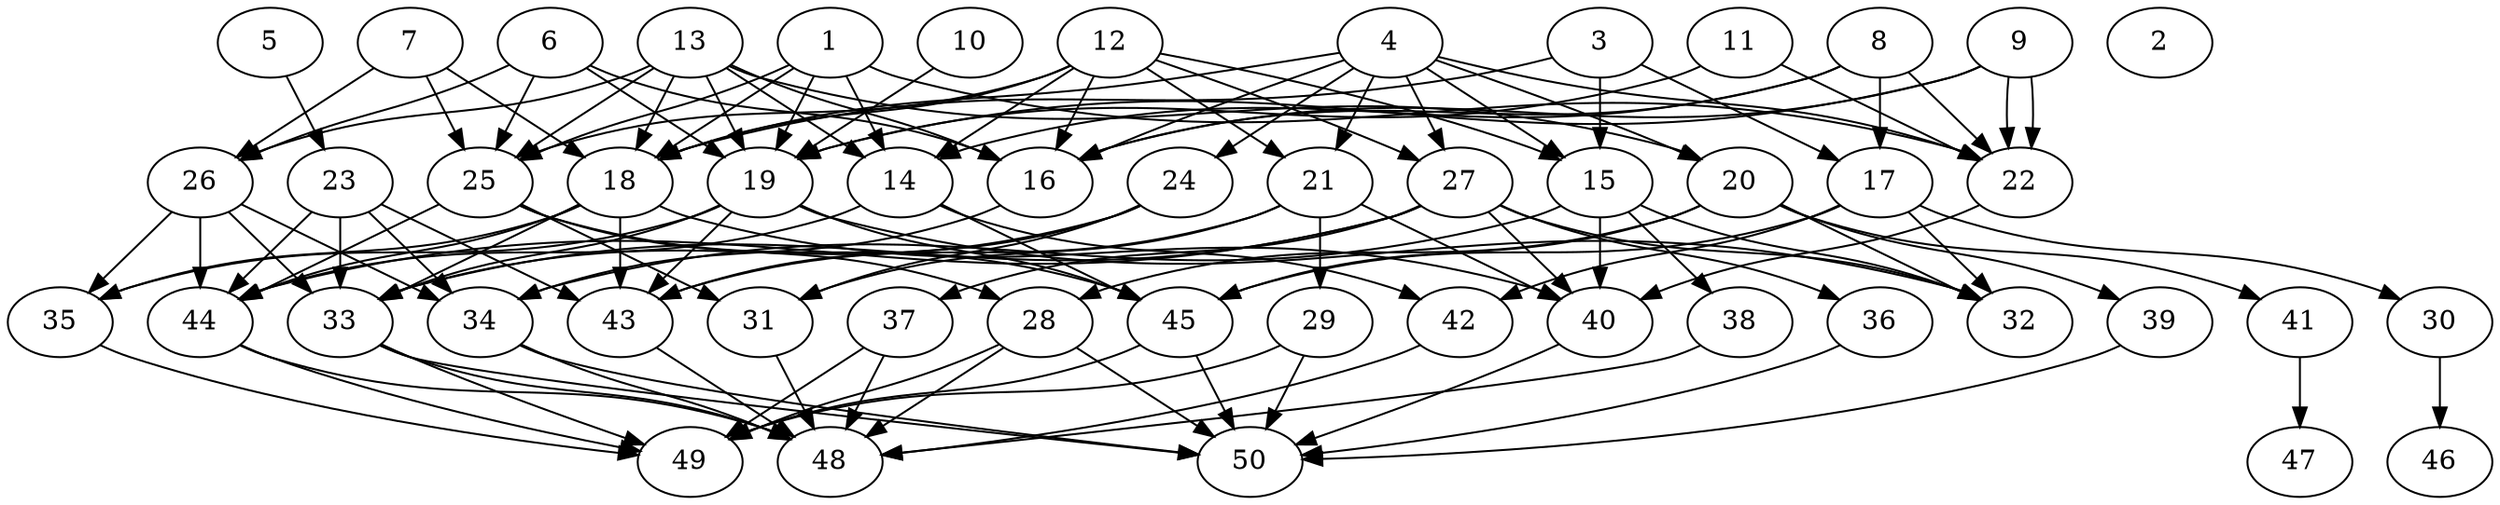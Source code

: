// DAG automatically generated by daggen at Thu Oct  3 14:07:57 2019
// ./daggen --dot -n 50 --ccr 0.5 --fat 0.7 --regular 0.5 --density 0.5 --mindata 5242880 --maxdata 52428800 
digraph G {
  1 [size="97083392", alpha="0.01", expect_size="48541696"] 
  1 -> 14 [size ="48541696"]
  1 -> 18 [size ="48541696"]
  1 -> 19 [size ="48541696"]
  1 -> 22 [size ="48541696"]
  1 -> 25 [size ="48541696"]
  2 [size="40214528", alpha="0.04", expect_size="20107264"] 
  3 [size="67121152", alpha="0.18", expect_size="33560576"] 
  3 -> 15 [size ="33560576"]
  3 -> 17 [size ="33560576"]
  3 -> 18 [size ="33560576"]
  4 [size="65622016", alpha="0.04", expect_size="32811008"] 
  4 -> 15 [size ="32811008"]
  4 -> 16 [size ="32811008"]
  4 -> 18 [size ="32811008"]
  4 -> 20 [size ="32811008"]
  4 -> 21 [size ="32811008"]
  4 -> 22 [size ="32811008"]
  4 -> 24 [size ="32811008"]
  4 -> 27 [size ="32811008"]
  5 [size="103034880", alpha="0.20", expect_size="51517440"] 
  5 -> 23 [size ="51517440"]
  6 [size="86384640", alpha="0.15", expect_size="43192320"] 
  6 -> 16 [size ="43192320"]
  6 -> 19 [size ="43192320"]
  6 -> 25 [size ="43192320"]
  6 -> 26 [size ="43192320"]
  7 [size="89092096", alpha="0.01", expect_size="44546048"] 
  7 -> 18 [size ="44546048"]
  7 -> 25 [size ="44546048"]
  7 -> 26 [size ="44546048"]
  8 [size="57948160", alpha="0.13", expect_size="28974080"] 
  8 -> 14 [size ="28974080"]
  8 -> 16 [size ="28974080"]
  8 -> 17 [size ="28974080"]
  8 -> 22 [size ="28974080"]
  9 [size="53757952", alpha="0.02", expect_size="26878976"] 
  9 -> 16 [size ="26878976"]
  9 -> 19 [size ="26878976"]
  9 -> 22 [size ="26878976"]
  9 -> 22 [size ="26878976"]
  10 [size="93089792", alpha="0.17", expect_size="46544896"] 
  10 -> 19 [size ="46544896"]
  11 [size="34160640", alpha="0.17", expect_size="17080320"] 
  11 -> 19 [size ="17080320"]
  11 -> 22 [size ="17080320"]
  12 [size="36890624", alpha="0.01", expect_size="18445312"] 
  12 -> 14 [size ="18445312"]
  12 -> 15 [size ="18445312"]
  12 -> 16 [size ="18445312"]
  12 -> 18 [size ="18445312"]
  12 -> 21 [size ="18445312"]
  12 -> 25 [size ="18445312"]
  12 -> 27 [size ="18445312"]
  13 [size="56231936", alpha="0.19", expect_size="28115968"] 
  13 -> 14 [size ="28115968"]
  13 -> 16 [size ="28115968"]
  13 -> 18 [size ="28115968"]
  13 -> 19 [size ="28115968"]
  13 -> 20 [size ="28115968"]
  13 -> 25 [size ="28115968"]
  13 -> 26 [size ="28115968"]
  14 [size="46899200", alpha="0.11", expect_size="23449600"] 
  14 -> 42 [size ="23449600"]
  14 -> 44 [size ="23449600"]
  14 -> 45 [size ="23449600"]
  15 [size="65040384", alpha="0.13", expect_size="32520192"] 
  15 -> 32 [size ="32520192"]
  15 -> 34 [size ="32520192"]
  15 -> 38 [size ="32520192"]
  15 -> 40 [size ="32520192"]
  16 [size="62726144", alpha="0.06", expect_size="31363072"] 
  16 -> 34 [size ="31363072"]
  17 [size="38121472", alpha="0.04", expect_size="19060736"] 
  17 -> 30 [size ="19060736"]
  17 -> 32 [size ="19060736"]
  17 -> 42 [size ="19060736"]
  17 -> 45 [size ="19060736"]
  18 [size="41125888", alpha="0.12", expect_size="20562944"] 
  18 -> 33 [size ="20562944"]
  18 -> 35 [size ="20562944"]
  18 -> 40 [size ="20562944"]
  18 -> 43 [size ="20562944"]
  18 -> 44 [size ="20562944"]
  19 [size="103038976", alpha="0.06", expect_size="51519488"] 
  19 -> 32 [size ="51519488"]
  19 -> 33 [size ="51519488"]
  19 -> 35 [size ="51519488"]
  19 -> 43 [size ="51519488"]
  19 -> 45 [size ="51519488"]
  20 [size="16793600", alpha="0.09", expect_size="8396800"] 
  20 -> 28 [size ="8396800"]
  20 -> 32 [size ="8396800"]
  20 -> 39 [size ="8396800"]
  20 -> 41 [size ="8396800"]
  20 -> 45 [size ="8396800"]
  21 [size="97032192", alpha="0.11", expect_size="48516096"] 
  21 -> 29 [size ="48516096"]
  21 -> 31 [size ="48516096"]
  21 -> 40 [size ="48516096"]
  21 -> 43 [size ="48516096"]
  22 [size="84860928", alpha="0.19", expect_size="42430464"] 
  22 -> 40 [size ="42430464"]
  23 [size="88588288", alpha="0.18", expect_size="44294144"] 
  23 -> 33 [size ="44294144"]
  23 -> 34 [size ="44294144"]
  23 -> 43 [size ="44294144"]
  23 -> 44 [size ="44294144"]
  24 [size="83830784", alpha="0.10", expect_size="41915392"] 
  24 -> 31 [size ="41915392"]
  24 -> 33 [size ="41915392"]
  24 -> 43 [size ="41915392"]
  25 [size="39333888", alpha="0.01", expect_size="19666944"] 
  25 -> 28 [size ="19666944"]
  25 -> 31 [size ="19666944"]
  25 -> 44 [size ="19666944"]
  25 -> 45 [size ="19666944"]
  26 [size="102383616", alpha="0.08", expect_size="51191808"] 
  26 -> 33 [size ="51191808"]
  26 -> 34 [size ="51191808"]
  26 -> 35 [size ="51191808"]
  26 -> 44 [size ="51191808"]
  27 [size="34363392", alpha="0.12", expect_size="17181696"] 
  27 -> 32 [size ="17181696"]
  27 -> 33 [size ="17181696"]
  27 -> 36 [size ="17181696"]
  27 -> 37 [size ="17181696"]
  27 -> 40 [size ="17181696"]
  27 -> 44 [size ="17181696"]
  28 [size="53606400", alpha="0.05", expect_size="26803200"] 
  28 -> 48 [size ="26803200"]
  28 -> 49 [size ="26803200"]
  28 -> 50 [size ="26803200"]
  29 [size="17293312", alpha="0.08", expect_size="8646656"] 
  29 -> 49 [size ="8646656"]
  29 -> 50 [size ="8646656"]
  30 [size="47273984", alpha="0.09", expect_size="23636992"] 
  30 -> 46 [size ="23636992"]
  31 [size="91736064", alpha="0.14", expect_size="45868032"] 
  31 -> 48 [size ="45868032"]
  32 [size="48533504", alpha="0.06", expect_size="24266752"] 
  33 [size="41768960", alpha="0.06", expect_size="20884480"] 
  33 -> 48 [size ="20884480"]
  33 -> 49 [size ="20884480"]
  33 -> 50 [size ="20884480"]
  34 [size="33710080", alpha="0.15", expect_size="16855040"] 
  34 -> 48 [size ="16855040"]
  34 -> 50 [size ="16855040"]
  35 [size="79491072", alpha="0.15", expect_size="39745536"] 
  35 -> 49 [size ="39745536"]
  36 [size="82919424", alpha="0.06", expect_size="41459712"] 
  36 -> 50 [size ="41459712"]
  37 [size="25524224", alpha="0.03", expect_size="12762112"] 
  37 -> 48 [size ="12762112"]
  37 -> 49 [size ="12762112"]
  38 [size="80285696", alpha="0.07", expect_size="40142848"] 
  38 -> 48 [size ="40142848"]
  39 [size="11550720", alpha="0.10", expect_size="5775360"] 
  39 -> 50 [size ="5775360"]
  40 [size="51335168", alpha="0.14", expect_size="25667584"] 
  40 -> 50 [size ="25667584"]
  41 [size="93503488", alpha="0.17", expect_size="46751744"] 
  41 -> 47 [size ="46751744"]
  42 [size="67356672", alpha="0.16", expect_size="33678336"] 
  42 -> 48 [size ="33678336"]
  43 [size="93675520", alpha="0.11", expect_size="46837760"] 
  43 -> 48 [size ="46837760"]
  44 [size="29460480", alpha="0.01", expect_size="14730240"] 
  44 -> 48 [size ="14730240"]
  44 -> 49 [size ="14730240"]
  45 [size="99874816", alpha="0.18", expect_size="49937408"] 
  45 -> 49 [size ="49937408"]
  45 -> 50 [size ="49937408"]
  46 [size="76353536", alpha="0.15", expect_size="38176768"] 
  47 [size="11141120", alpha="0.16", expect_size="5570560"] 
  48 [size="26243072", alpha="0.06", expect_size="13121536"] 
  49 [size="57929728", alpha="0.18", expect_size="28964864"] 
  50 [size="104386560", alpha="0.18", expect_size="52193280"] 
}
